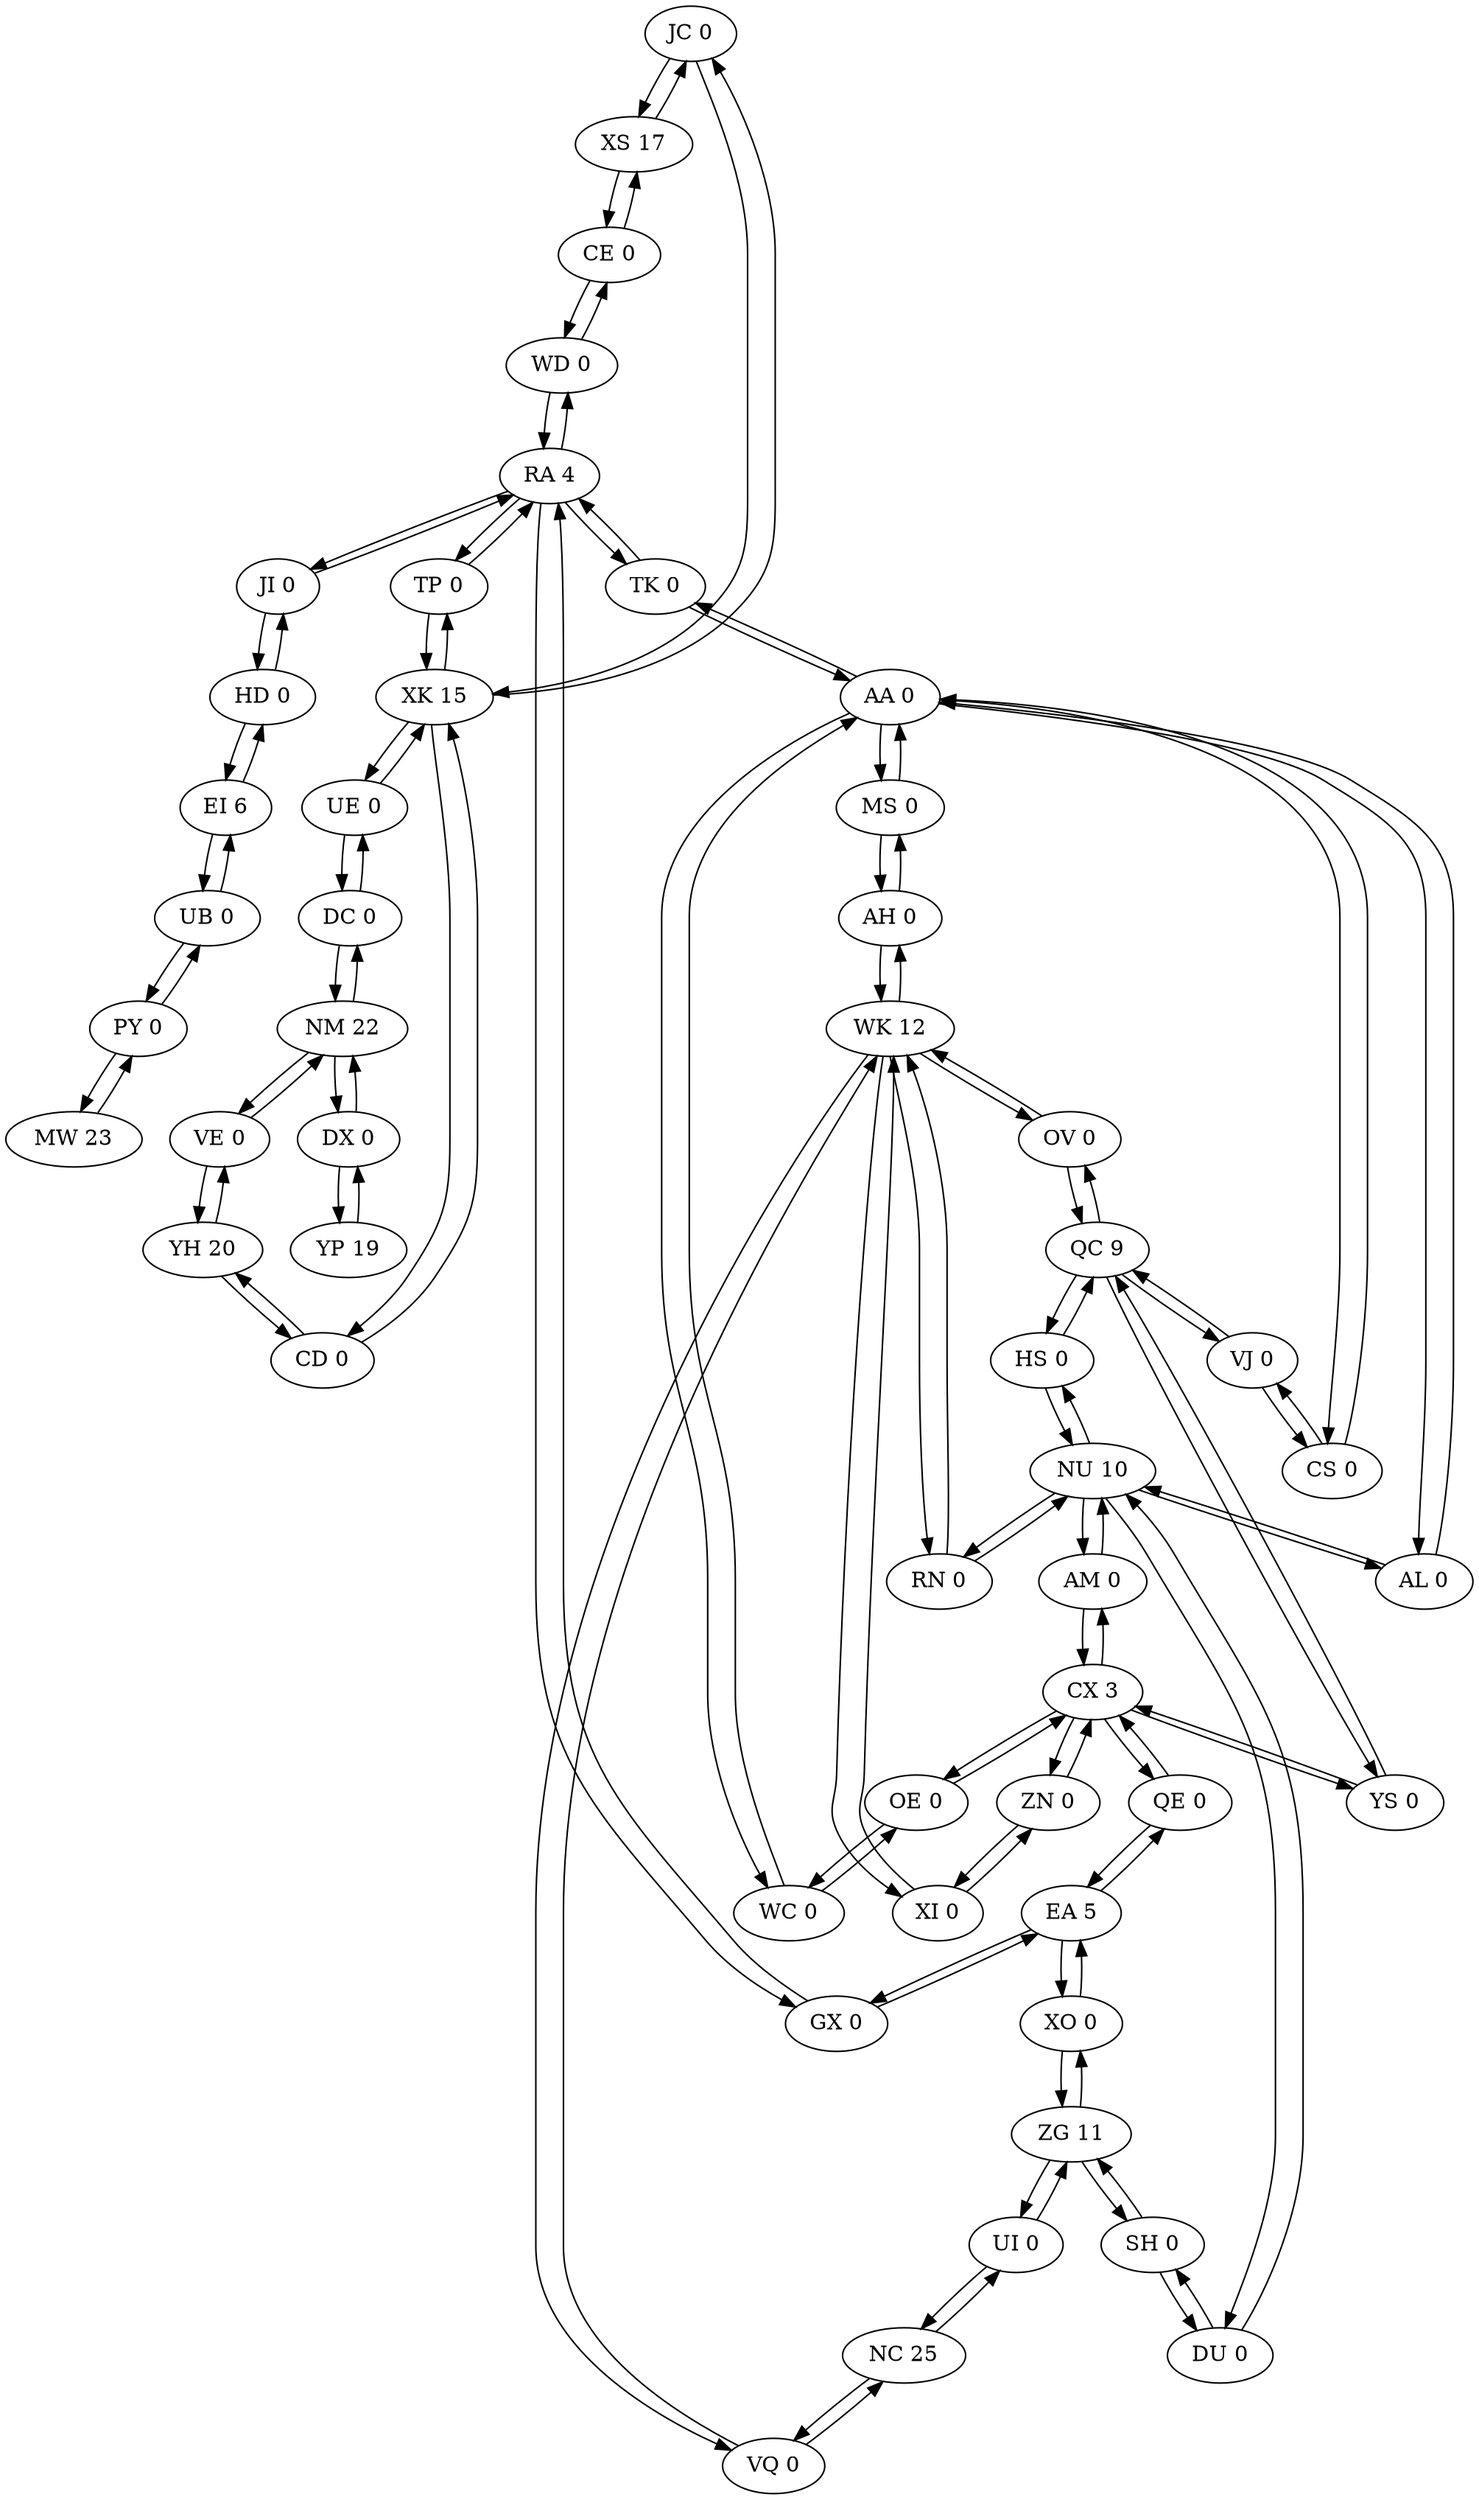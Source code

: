 digraph {
JC [label="JC 0"]; JC -> {XS, XK};
TK [label="TK 0"]; TK -> {AA, RA};
PY [label="PY 0"]; PY -> {UB, MW};
XK [label="XK 15"]; XK -> {CD, JC, TP, UE};
EI [label="EI 6"]; EI -> {UB, HD};
OV [label="OV 0"]; OV -> {QC, WK};
CX [label="CX 3"]; CX -> {ZN, AM, OE, YS, QE};
YS [label="YS 0"]; YS -> {QC, CX};
DC [label="DC 0"]; DC -> {UE, NM};
EA [label="EA 5"]; EA -> {QE, XO, GX};
VE [label="VE 0"]; VE -> {YH, NM};
RN [label="RN 0"]; RN -> {WK, NU};
VJ [label="VJ 0"]; VJ -> {QC, CS};
HD [label="HD 0"]; HD -> {JI, EI};
UB [label="UB 0"]; UB -> {EI, PY};
XS [label="XS 17"]; XS -> {JC, CE};
AM [label="AM 0"]; AM -> {NU, CX};
GX [label="GX 0"]; GX -> {EA, RA};
UI [label="UI 0"]; UI -> {NC, ZG};
NM [label="NM 22"]; NM -> {DC, VE, DX};
CE [label="CE 0"]; CE -> {XS, WD};
NC [label="NC 25"]; NC -> {UI, VQ};
TP [label="TP 0"]; TP -> {XK, RA};
ZN [label="ZN 0"]; ZN -> {CX, XI};
CS [label="CS 0"]; CS -> {AA, VJ};
MW [label="MW 23"]; MW -> {PY};
AA [label="AA 0"]; AA -> {TK, WC, CS, AL, MS};
RA [label="RA 4"]; RA -> {WD, TP, TK, GX, JI};
NU [label="NU 10"]; NU -> {DU, AM, RN, HS, AL};
QE [label="QE 0"]; QE -> {CX, EA};
AH [label="AH 0"]; AH -> {WK, MS};
YH [label="YH 20"]; YH -> {VE, CD};
SH [label="SH 0"]; SH -> {DU, ZG};
OE [label="OE 0"]; OE -> {WC, CX};
XO [label="XO 0"]; XO -> {EA, ZG};
JI [label="JI 0"]; JI -> {RA, HD};
XI [label="XI 0"]; XI -> {WK, ZN};
HS [label="HS 0"]; HS -> {QC, NU};
VQ [label="VQ 0"]; VQ -> {WK, NC};
UE [label="UE 0"]; UE -> {XK, DC};
YP [label="YP 19"]; YP -> {DX};
WD [label="WD 0"]; WD -> {CE, RA};
DX [label="DX 0"]; DX -> {NM, YP};
ZG [label="ZG 11"]; ZG -> {UI, SH, XO};
MS [label="MS 0"]; MS -> {AA, AH};
QC [label="QC 9"]; QC -> {HS, VJ, OV, YS};
DU [label="DU 0"]; DU -> {NU, SH};
WK [label="WK 12"]; WK -> {RN, XI, VQ, OV, AH};
CD [label="CD 0"]; CD -> {YH, XK};
AL [label="AL 0"]; AL -> {AA, NU};
WC [label="WC 0"]; WC -> {OE, AA};
}